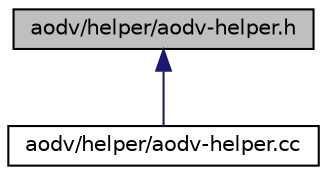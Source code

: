 digraph "aodv/helper/aodv-helper.h"
{
  edge [fontname="Helvetica",fontsize="10",labelfontname="Helvetica",labelfontsize="10"];
  node [fontname="Helvetica",fontsize="10",shape=record];
  Node1 [label="aodv/helper/aodv-helper.h",height=0.2,width=0.4,color="black", fillcolor="grey75", style="filled", fontcolor="black"];
  Node1 -> Node2 [dir="back",color="midnightblue",fontsize="10",style="solid"];
  Node2 [label="aodv/helper/aodv-helper.cc",height=0.2,width=0.4,color="black", fillcolor="white", style="filled",URL="$dd/d0b/aodv-helper_8cc.html"];
}
